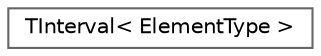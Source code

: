 digraph "Graphical Class Hierarchy"
{
 // INTERACTIVE_SVG=YES
 // LATEX_PDF_SIZE
  bgcolor="transparent";
  edge [fontname=Helvetica,fontsize=10,labelfontname=Helvetica,labelfontsize=10];
  node [fontname=Helvetica,fontsize=10,shape=box,height=0.2,width=0.4];
  rankdir="LR";
  Node0 [id="Node000000",label="TInterval\< ElementType \>",height=0.2,width=0.4,color="grey40", fillcolor="white", style="filled",URL="$d7/de1/structTInterval.html",tooltip="Template for numeric interval."];
}
